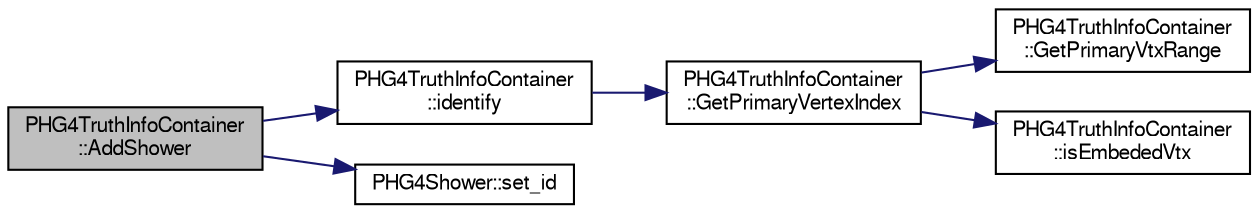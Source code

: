 digraph "PHG4TruthInfoContainer::AddShower"
{
  bgcolor="transparent";
  edge [fontname="FreeSans",fontsize="10",labelfontname="FreeSans",labelfontsize="10"];
  node [fontname="FreeSans",fontsize="10",shape=record];
  rankdir="LR";
  Node1 [label="PHG4TruthInfoContainer\l::AddShower",height=0.2,width=0.4,color="black", fillcolor="grey75", style="filled" fontcolor="black"];
  Node1 -> Node2 [color="midnightblue",fontsize="10",style="solid",fontname="FreeSans"];
  Node2 [label="PHG4TruthInfoContainer\l::identify",height=0.2,width=0.4,color="black",URL="$da/d6c/classPHG4TruthInfoContainer.html#a349601fb176f9c6a2b2910831870cb81"];
  Node2 -> Node3 [color="midnightblue",fontsize="10",style="solid",fontname="FreeSans"];
  Node3 [label="PHG4TruthInfoContainer\l::GetPrimaryVertexIndex",height=0.2,width=0.4,color="black",URL="$da/d6c/classPHG4TruthInfoContainer.html#a77051a88c6708ed10465eca6b73c2272"];
  Node3 -> Node4 [color="midnightblue",fontsize="10",style="solid",fontname="FreeSans"];
  Node4 [label="PHG4TruthInfoContainer\l::GetPrimaryVtxRange",height=0.2,width=0.4,color="black",URL="$da/d6c/classPHG4TruthInfoContainer.html#a53587ae22361008bcee4c51cc1d8d242"];
  Node3 -> Node5 [color="midnightblue",fontsize="10",style="solid",fontname="FreeSans"];
  Node5 [label="PHG4TruthInfoContainer\l::isEmbededVtx",height=0.2,width=0.4,color="black",URL="$da/d6c/classPHG4TruthInfoContainer.html#a434c7528ce4a7f089bb4aaeb613af2ff"];
  Node1 -> Node6 [color="midnightblue",fontsize="10",style="solid",fontname="FreeSans"];
  Node6 [label="PHG4Shower::set_id",height=0.2,width=0.4,color="black",URL="$db/d88/classPHG4Shower.html#a381e15145a06e9f33c3764c7bc4e678d"];
}
